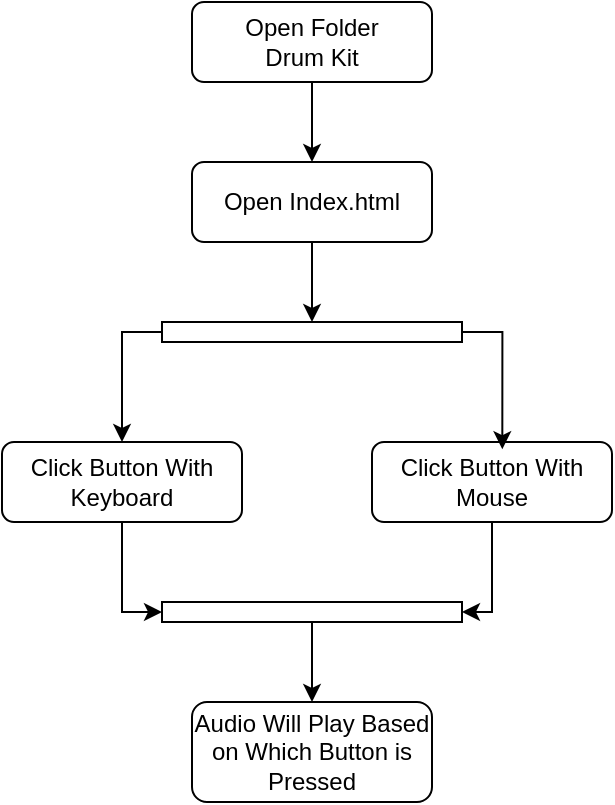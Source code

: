 <mxfile version="24.7.16">
  <diagram name="Page-1" id="APTniIS82tULk82B3k-t">
    <mxGraphModel dx="989" dy="514" grid="1" gridSize="10" guides="1" tooltips="1" connect="1" arrows="1" fold="1" page="1" pageScale="1" pageWidth="850" pageHeight="1100" math="0" shadow="0">
      <root>
        <mxCell id="0" />
        <mxCell id="1" parent="0" />
        <mxCell id="Ug2A_lS8aaGWNI1Y487F-18" style="edgeStyle=orthogonalEdgeStyle;rounded=0;orthogonalLoop=1;jettySize=auto;html=1;entryX=0.5;entryY=0;entryDx=0;entryDy=0;" edge="1" parent="1" source="Ug2A_lS8aaGWNI1Y487F-2" target="Ug2A_lS8aaGWNI1Y487F-17">
          <mxGeometry relative="1" as="geometry" />
        </mxCell>
        <mxCell id="Ug2A_lS8aaGWNI1Y487F-2" value="Open Index.html" style="rounded=1;whiteSpace=wrap;html=1;fontSize=12;glass=0;strokeWidth=1;shadow=0;" vertex="1" parent="1">
          <mxGeometry x="400" y="190" width="120" height="40" as="geometry" />
        </mxCell>
        <mxCell id="Ug2A_lS8aaGWNI1Y487F-14" style="edgeStyle=orthogonalEdgeStyle;rounded=0;orthogonalLoop=1;jettySize=auto;html=1;entryX=0.5;entryY=0;entryDx=0;entryDy=0;" edge="1" parent="1" source="Ug2A_lS8aaGWNI1Y487F-13" target="Ug2A_lS8aaGWNI1Y487F-2">
          <mxGeometry relative="1" as="geometry" />
        </mxCell>
        <mxCell id="Ug2A_lS8aaGWNI1Y487F-13" value="Open Folder&lt;div&gt;Drum Kit&lt;/div&gt;" style="rounded=1;whiteSpace=wrap;html=1;fontSize=12;glass=0;strokeWidth=1;shadow=0;" vertex="1" parent="1">
          <mxGeometry x="400" y="110" width="120" height="40" as="geometry" />
        </mxCell>
        <mxCell id="Ug2A_lS8aaGWNI1Y487F-21" style="edgeStyle=orthogonalEdgeStyle;rounded=0;orthogonalLoop=1;jettySize=auto;html=1;entryX=0.5;entryY=0;entryDx=0;entryDy=0;exitX=0;exitY=0.5;exitDx=0;exitDy=0;" edge="1" parent="1" source="Ug2A_lS8aaGWNI1Y487F-17" target="Ug2A_lS8aaGWNI1Y487F-19">
          <mxGeometry relative="1" as="geometry" />
        </mxCell>
        <mxCell id="Ug2A_lS8aaGWNI1Y487F-17" value="" style="rounded=0;whiteSpace=wrap;html=1;" vertex="1" parent="1">
          <mxGeometry x="385" y="270" width="150" height="10" as="geometry" />
        </mxCell>
        <mxCell id="Ug2A_lS8aaGWNI1Y487F-24" style="edgeStyle=orthogonalEdgeStyle;rounded=0;orthogonalLoop=1;jettySize=auto;html=1;entryX=0;entryY=0.5;entryDx=0;entryDy=0;" edge="1" parent="1" source="Ug2A_lS8aaGWNI1Y487F-19" target="Ug2A_lS8aaGWNI1Y487F-23">
          <mxGeometry relative="1" as="geometry" />
        </mxCell>
        <mxCell id="Ug2A_lS8aaGWNI1Y487F-19" value="Click Button With&lt;div&gt;Keyboard&lt;/div&gt;" style="rounded=1;whiteSpace=wrap;html=1;fontSize=12;glass=0;strokeWidth=1;shadow=0;" vertex="1" parent="1">
          <mxGeometry x="305" y="330" width="120" height="40" as="geometry" />
        </mxCell>
        <mxCell id="Ug2A_lS8aaGWNI1Y487F-26" style="edgeStyle=orthogonalEdgeStyle;rounded=0;orthogonalLoop=1;jettySize=auto;html=1;entryX=1;entryY=0.5;entryDx=0;entryDy=0;" edge="1" parent="1" source="Ug2A_lS8aaGWNI1Y487F-20" target="Ug2A_lS8aaGWNI1Y487F-23">
          <mxGeometry relative="1" as="geometry">
            <Array as="points">
              <mxPoint x="550" y="415" />
            </Array>
          </mxGeometry>
        </mxCell>
        <mxCell id="Ug2A_lS8aaGWNI1Y487F-20" value="Click Button With&lt;div&gt;Mouse&lt;/div&gt;" style="rounded=1;whiteSpace=wrap;html=1;fontSize=12;glass=0;strokeWidth=1;shadow=0;" vertex="1" parent="1">
          <mxGeometry x="490" y="330" width="120" height="40" as="geometry" />
        </mxCell>
        <mxCell id="Ug2A_lS8aaGWNI1Y487F-22" style="edgeStyle=orthogonalEdgeStyle;rounded=0;orthogonalLoop=1;jettySize=auto;html=1;entryX=0.543;entryY=0.09;entryDx=0;entryDy=0;entryPerimeter=0;exitX=1;exitY=0.5;exitDx=0;exitDy=0;" edge="1" parent="1" source="Ug2A_lS8aaGWNI1Y487F-17" target="Ug2A_lS8aaGWNI1Y487F-20">
          <mxGeometry relative="1" as="geometry" />
        </mxCell>
        <mxCell id="Ug2A_lS8aaGWNI1Y487F-28" style="edgeStyle=orthogonalEdgeStyle;rounded=0;orthogonalLoop=1;jettySize=auto;html=1;entryX=0.5;entryY=0;entryDx=0;entryDy=0;" edge="1" parent="1" source="Ug2A_lS8aaGWNI1Y487F-23" target="Ug2A_lS8aaGWNI1Y487F-27">
          <mxGeometry relative="1" as="geometry" />
        </mxCell>
        <mxCell id="Ug2A_lS8aaGWNI1Y487F-23" value="" style="rounded=0;whiteSpace=wrap;html=1;" vertex="1" parent="1">
          <mxGeometry x="385" y="410" width="150" height="10" as="geometry" />
        </mxCell>
        <mxCell id="Ug2A_lS8aaGWNI1Y487F-27" value="Audio Will Play Based on Which Button is Pressed" style="rounded=1;whiteSpace=wrap;html=1;fontSize=12;glass=0;strokeWidth=1;shadow=0;" vertex="1" parent="1">
          <mxGeometry x="400" y="460" width="120" height="50" as="geometry" />
        </mxCell>
      </root>
    </mxGraphModel>
  </diagram>
</mxfile>
